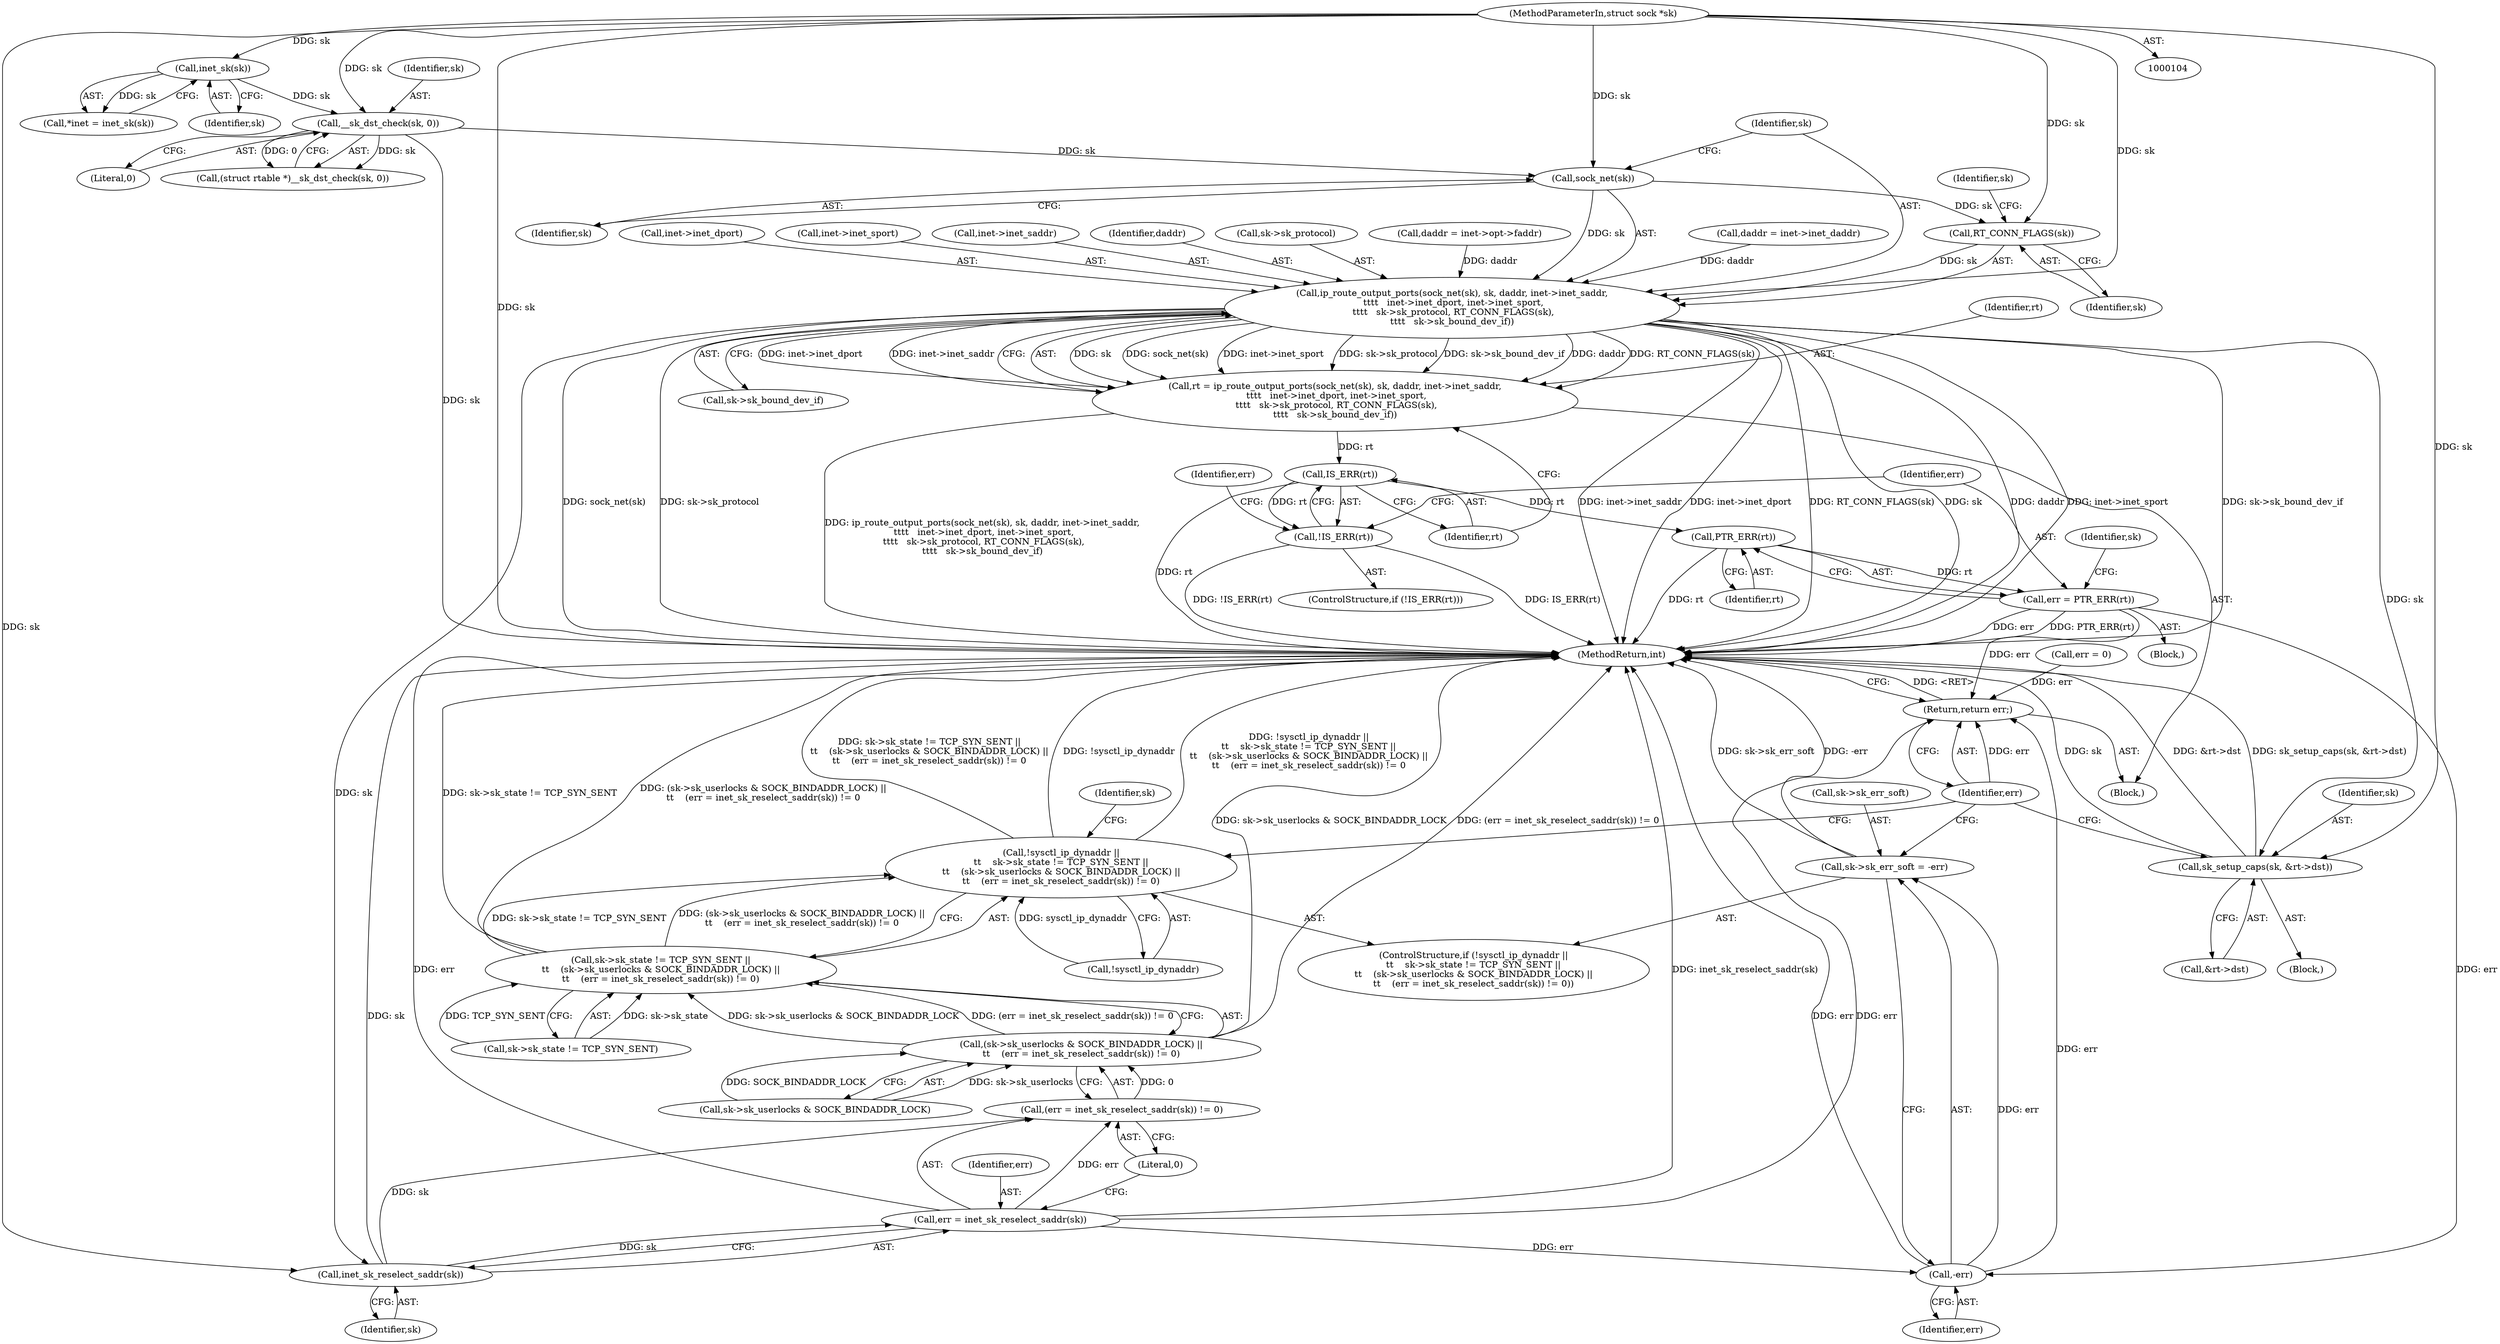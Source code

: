 digraph "0_linux_f6d8bd051c391c1c0458a30b2a7abcd939329259_2@pointer" {
"1000151" [label="(Call,sock_net(sk))"];
"1000117" [label="(Call,__sk_dst_check(sk, 0))"];
"1000110" [label="(Call,inet_sk(sk))"];
"1000105" [label="(MethodParameterIn,struct sock *sk)"];
"1000150" [label="(Call,ip_route_output_ports(sock_net(sk), sk, daddr, inet->inet_saddr,\n \t\t\t\t   inet->inet_dport, inet->inet_sport,\n \t\t\t\t   sk->sk_protocol, RT_CONN_FLAGS(sk),\n\t\t\t\t   sk->sk_bound_dev_if))"];
"1000148" [label="(Call,rt = ip_route_output_ports(sock_net(sk), sk, daddr, inet->inet_saddr,\n \t\t\t\t   inet->inet_dport, inet->inet_sport,\n \t\t\t\t   sk->sk_protocol, RT_CONN_FLAGS(sk),\n\t\t\t\t   sk->sk_bound_dev_if))"];
"1000174" [label="(Call,IS_ERR(rt))"];
"1000173" [label="(Call,!IS_ERR(rt))"];
"1000190" [label="(Call,PTR_ERR(rt))"];
"1000188" [label="(Call,err = PTR_ERR(rt))"];
"1000223" [label="(Call,-err)"];
"1000219" [label="(Call,sk->sk_err_soft = -err)"];
"1000225" [label="(Return,return err;)"];
"1000180" [label="(Call,sk_setup_caps(sk, &rt->dst))"];
"1000216" [label="(Call,inet_sk_reselect_saddr(sk))"];
"1000213" [label="(Call,(err = inet_sk_reselect_saddr(sk)) != 0)"];
"1000207" [label="(Call,(sk->sk_userlocks & SOCK_BINDADDR_LOCK) ||\n\t\t    (err = inet_sk_reselect_saddr(sk)) != 0)"];
"1000201" [label="(Call,sk->sk_state != TCP_SYN_SENT ||\n\t\t    (sk->sk_userlocks & SOCK_BINDADDR_LOCK) ||\n\t\t    (err = inet_sk_reselect_saddr(sk)) != 0)"];
"1000198" [label="(Call,!sysctl_ip_dynaddr ||\n\t\t    sk->sk_state != TCP_SYN_SENT ||\n\t\t    (sk->sk_userlocks & SOCK_BINDADDR_LOCK) ||\n\t\t    (err = inet_sk_reselect_saddr(sk)) != 0)"];
"1000214" [label="(Call,err = inet_sk_reselect_saddr(sk))"];
"1000167" [label="(Call,RT_CONN_FLAGS(sk))"];
"1000217" [label="(Identifier,sk)"];
"1000119" [label="(Literal,0)"];
"1000224" [label="(Identifier,err)"];
"1000219" [label="(Call,sk->sk_err_soft = -err)"];
"1000198" [label="(Call,!sysctl_ip_dynaddr ||\n\t\t    sk->sk_state != TCP_SYN_SENT ||\n\t\t    (sk->sk_userlocks & SOCK_BINDADDR_LOCK) ||\n\t\t    (err = inet_sk_reselect_saddr(sk)) != 0)"];
"1000150" [label="(Call,ip_route_output_ports(sock_net(sk), sk, daddr, inet->inet_saddr,\n \t\t\t\t   inet->inet_dport, inet->inet_sport,\n \t\t\t\t   sk->sk_protocol, RT_CONN_FLAGS(sk),\n\t\t\t\t   sk->sk_bound_dev_if))"];
"1000197" [label="(ControlStructure,if (!sysctl_ip_dynaddr ||\n\t\t    sk->sk_state != TCP_SYN_SENT ||\n\t\t    (sk->sk_userlocks & SOCK_BINDADDR_LOCK) ||\n\t\t    (err = inet_sk_reselect_saddr(sk)) != 0))"];
"1000158" [label="(Call,inet->inet_dport)"];
"1000202" [label="(Call,sk->sk_state != TCP_SYN_SENT)"];
"1000111" [label="(Identifier,sk)"];
"1000191" [label="(Identifier,rt)"];
"1000225" [label="(Return,return err;)"];
"1000187" [label="(Block,)"];
"1000161" [label="(Call,inet->inet_sport)"];
"1000115" [label="(Call,(struct rtable *)__sk_dst_check(sk, 0))"];
"1000215" [label="(Identifier,err)"];
"1000175" [label="(Identifier,rt)"];
"1000201" [label="(Call,sk->sk_state != TCP_SYN_SENT ||\n\t\t    (sk->sk_userlocks & SOCK_BINDADDR_LOCK) ||\n\t\t    (err = inet_sk_reselect_saddr(sk)) != 0)"];
"1000155" [label="(Call,inet->inet_saddr)"];
"1000213" [label="(Call,(err = inet_sk_reselect_saddr(sk)) != 0)"];
"1000194" [label="(Identifier,sk)"];
"1000108" [label="(Call,*inet = inet_sk(sk))"];
"1000177" [label="(Call,err = 0)"];
"1000176" [label="(Block,)"];
"1000169" [label="(Call,sk->sk_bound_dev_if)"];
"1000199" [label="(Call,!sysctl_ip_dynaddr)"];
"1000189" [label="(Identifier,err)"];
"1000214" [label="(Call,err = inet_sk_reselect_saddr(sk))"];
"1000148" [label="(Call,rt = ip_route_output_ports(sock_net(sk), sk, daddr, inet->inet_saddr,\n \t\t\t\t   inet->inet_dport, inet->inet_sport,\n \t\t\t\t   sk->sk_protocol, RT_CONN_FLAGS(sk),\n\t\t\t\t   sk->sk_bound_dev_if))"];
"1000216" [label="(Call,inet_sk_reselect_saddr(sk))"];
"1000170" [label="(Identifier,sk)"];
"1000168" [label="(Identifier,sk)"];
"1000188" [label="(Call,err = PTR_ERR(rt))"];
"1000181" [label="(Identifier,sk)"];
"1000154" [label="(Identifier,daddr)"];
"1000167" [label="(Call,RT_CONN_FLAGS(sk))"];
"1000174" [label="(Call,IS_ERR(rt))"];
"1000149" [label="(Identifier,rt)"];
"1000110" [label="(Call,inet_sk(sk))"];
"1000164" [label="(Call,sk->sk_protocol)"];
"1000190" [label="(Call,PTR_ERR(rt))"];
"1000172" [label="(ControlStructure,if (!IS_ERR(rt)))"];
"1000178" [label="(Identifier,err)"];
"1000141" [label="(Call,daddr = inet->opt->faddr)"];
"1000182" [label="(Call,&rt->dst)"];
"1000173" [label="(Call,!IS_ERR(rt))"];
"1000208" [label="(Call,sk->sk_userlocks & SOCK_BINDADDR_LOCK)"];
"1000220" [label="(Call,sk->sk_err_soft)"];
"1000153" [label="(Identifier,sk)"];
"1000151" [label="(Call,sock_net(sk))"];
"1000227" [label="(MethodReturn,int)"];
"1000126" [label="(Call,daddr = inet->inet_daddr)"];
"1000180" [label="(Call,sk_setup_caps(sk, &rt->dst))"];
"1000218" [label="(Literal,0)"];
"1000223" [label="(Call,-err)"];
"1000105" [label="(MethodParameterIn,struct sock *sk)"];
"1000152" [label="(Identifier,sk)"];
"1000221" [label="(Identifier,sk)"];
"1000207" [label="(Call,(sk->sk_userlocks & SOCK_BINDADDR_LOCK) ||\n\t\t    (err = inet_sk_reselect_saddr(sk)) != 0)"];
"1000106" [label="(Block,)"];
"1000118" [label="(Identifier,sk)"];
"1000226" [label="(Identifier,err)"];
"1000117" [label="(Call,__sk_dst_check(sk, 0))"];
"1000151" -> "1000150"  [label="AST: "];
"1000151" -> "1000152"  [label="CFG: "];
"1000152" -> "1000151"  [label="AST: "];
"1000153" -> "1000151"  [label="CFG: "];
"1000151" -> "1000150"  [label="DDG: sk"];
"1000117" -> "1000151"  [label="DDG: sk"];
"1000105" -> "1000151"  [label="DDG: sk"];
"1000151" -> "1000167"  [label="DDG: sk"];
"1000117" -> "1000115"  [label="AST: "];
"1000117" -> "1000119"  [label="CFG: "];
"1000118" -> "1000117"  [label="AST: "];
"1000119" -> "1000117"  [label="AST: "];
"1000115" -> "1000117"  [label="CFG: "];
"1000117" -> "1000227"  [label="DDG: sk"];
"1000117" -> "1000115"  [label="DDG: sk"];
"1000117" -> "1000115"  [label="DDG: 0"];
"1000110" -> "1000117"  [label="DDG: sk"];
"1000105" -> "1000117"  [label="DDG: sk"];
"1000110" -> "1000108"  [label="AST: "];
"1000110" -> "1000111"  [label="CFG: "];
"1000111" -> "1000110"  [label="AST: "];
"1000108" -> "1000110"  [label="CFG: "];
"1000110" -> "1000108"  [label="DDG: sk"];
"1000105" -> "1000110"  [label="DDG: sk"];
"1000105" -> "1000104"  [label="AST: "];
"1000105" -> "1000227"  [label="DDG: sk"];
"1000105" -> "1000150"  [label="DDG: sk"];
"1000105" -> "1000167"  [label="DDG: sk"];
"1000105" -> "1000180"  [label="DDG: sk"];
"1000105" -> "1000216"  [label="DDG: sk"];
"1000150" -> "1000148"  [label="AST: "];
"1000150" -> "1000169"  [label="CFG: "];
"1000153" -> "1000150"  [label="AST: "];
"1000154" -> "1000150"  [label="AST: "];
"1000155" -> "1000150"  [label="AST: "];
"1000158" -> "1000150"  [label="AST: "];
"1000161" -> "1000150"  [label="AST: "];
"1000164" -> "1000150"  [label="AST: "];
"1000167" -> "1000150"  [label="AST: "];
"1000169" -> "1000150"  [label="AST: "];
"1000148" -> "1000150"  [label="CFG: "];
"1000150" -> "1000227"  [label="DDG: sock_net(sk)"];
"1000150" -> "1000227"  [label="DDG: sk->sk_protocol"];
"1000150" -> "1000227"  [label="DDG: sk->sk_bound_dev_if"];
"1000150" -> "1000227"  [label="DDG: inet->inet_saddr"];
"1000150" -> "1000227"  [label="DDG: inet->inet_dport"];
"1000150" -> "1000227"  [label="DDG: RT_CONN_FLAGS(sk)"];
"1000150" -> "1000227"  [label="DDG: sk"];
"1000150" -> "1000227"  [label="DDG: daddr"];
"1000150" -> "1000227"  [label="DDG: inet->inet_sport"];
"1000150" -> "1000148"  [label="DDG: sk"];
"1000150" -> "1000148"  [label="DDG: sock_net(sk)"];
"1000150" -> "1000148"  [label="DDG: inet->inet_sport"];
"1000150" -> "1000148"  [label="DDG: sk->sk_protocol"];
"1000150" -> "1000148"  [label="DDG: sk->sk_bound_dev_if"];
"1000150" -> "1000148"  [label="DDG: daddr"];
"1000150" -> "1000148"  [label="DDG: RT_CONN_FLAGS(sk)"];
"1000150" -> "1000148"  [label="DDG: inet->inet_dport"];
"1000150" -> "1000148"  [label="DDG: inet->inet_saddr"];
"1000167" -> "1000150"  [label="DDG: sk"];
"1000141" -> "1000150"  [label="DDG: daddr"];
"1000126" -> "1000150"  [label="DDG: daddr"];
"1000150" -> "1000180"  [label="DDG: sk"];
"1000150" -> "1000216"  [label="DDG: sk"];
"1000148" -> "1000106"  [label="AST: "];
"1000149" -> "1000148"  [label="AST: "];
"1000175" -> "1000148"  [label="CFG: "];
"1000148" -> "1000227"  [label="DDG: ip_route_output_ports(sock_net(sk), sk, daddr, inet->inet_saddr,\n \t\t\t\t   inet->inet_dport, inet->inet_sport,\n \t\t\t\t   sk->sk_protocol, RT_CONN_FLAGS(sk),\n\t\t\t\t   sk->sk_bound_dev_if)"];
"1000148" -> "1000174"  [label="DDG: rt"];
"1000174" -> "1000173"  [label="AST: "];
"1000174" -> "1000175"  [label="CFG: "];
"1000175" -> "1000174"  [label="AST: "];
"1000173" -> "1000174"  [label="CFG: "];
"1000174" -> "1000227"  [label="DDG: rt"];
"1000174" -> "1000173"  [label="DDG: rt"];
"1000174" -> "1000190"  [label="DDG: rt"];
"1000173" -> "1000172"  [label="AST: "];
"1000178" -> "1000173"  [label="CFG: "];
"1000189" -> "1000173"  [label="CFG: "];
"1000173" -> "1000227"  [label="DDG: !IS_ERR(rt)"];
"1000173" -> "1000227"  [label="DDG: IS_ERR(rt)"];
"1000190" -> "1000188"  [label="AST: "];
"1000190" -> "1000191"  [label="CFG: "];
"1000191" -> "1000190"  [label="AST: "];
"1000188" -> "1000190"  [label="CFG: "];
"1000190" -> "1000227"  [label="DDG: rt"];
"1000190" -> "1000188"  [label="DDG: rt"];
"1000188" -> "1000187"  [label="AST: "];
"1000189" -> "1000188"  [label="AST: "];
"1000194" -> "1000188"  [label="CFG: "];
"1000188" -> "1000227"  [label="DDG: PTR_ERR(rt)"];
"1000188" -> "1000227"  [label="DDG: err"];
"1000188" -> "1000223"  [label="DDG: err"];
"1000188" -> "1000225"  [label="DDG: err"];
"1000223" -> "1000219"  [label="AST: "];
"1000223" -> "1000224"  [label="CFG: "];
"1000224" -> "1000223"  [label="AST: "];
"1000219" -> "1000223"  [label="CFG: "];
"1000223" -> "1000227"  [label="DDG: err"];
"1000223" -> "1000219"  [label="DDG: err"];
"1000214" -> "1000223"  [label="DDG: err"];
"1000223" -> "1000225"  [label="DDG: err"];
"1000219" -> "1000197"  [label="AST: "];
"1000220" -> "1000219"  [label="AST: "];
"1000226" -> "1000219"  [label="CFG: "];
"1000219" -> "1000227"  [label="DDG: -err"];
"1000219" -> "1000227"  [label="DDG: sk->sk_err_soft"];
"1000225" -> "1000106"  [label="AST: "];
"1000225" -> "1000226"  [label="CFG: "];
"1000226" -> "1000225"  [label="AST: "];
"1000227" -> "1000225"  [label="CFG: "];
"1000225" -> "1000227"  [label="DDG: <RET>"];
"1000226" -> "1000225"  [label="DDG: err"];
"1000177" -> "1000225"  [label="DDG: err"];
"1000214" -> "1000225"  [label="DDG: err"];
"1000180" -> "1000176"  [label="AST: "];
"1000180" -> "1000182"  [label="CFG: "];
"1000181" -> "1000180"  [label="AST: "];
"1000182" -> "1000180"  [label="AST: "];
"1000226" -> "1000180"  [label="CFG: "];
"1000180" -> "1000227"  [label="DDG: sk"];
"1000180" -> "1000227"  [label="DDG: &rt->dst"];
"1000180" -> "1000227"  [label="DDG: sk_setup_caps(sk, &rt->dst)"];
"1000216" -> "1000214"  [label="AST: "];
"1000216" -> "1000217"  [label="CFG: "];
"1000217" -> "1000216"  [label="AST: "];
"1000214" -> "1000216"  [label="CFG: "];
"1000216" -> "1000227"  [label="DDG: sk"];
"1000216" -> "1000213"  [label="DDG: sk"];
"1000216" -> "1000214"  [label="DDG: sk"];
"1000213" -> "1000207"  [label="AST: "];
"1000213" -> "1000218"  [label="CFG: "];
"1000214" -> "1000213"  [label="AST: "];
"1000218" -> "1000213"  [label="AST: "];
"1000207" -> "1000213"  [label="CFG: "];
"1000213" -> "1000207"  [label="DDG: 0"];
"1000214" -> "1000213"  [label="DDG: err"];
"1000207" -> "1000201"  [label="AST: "];
"1000207" -> "1000208"  [label="CFG: "];
"1000208" -> "1000207"  [label="AST: "];
"1000201" -> "1000207"  [label="CFG: "];
"1000207" -> "1000227"  [label="DDG: sk->sk_userlocks & SOCK_BINDADDR_LOCK"];
"1000207" -> "1000227"  [label="DDG: (err = inet_sk_reselect_saddr(sk)) != 0"];
"1000207" -> "1000201"  [label="DDG: sk->sk_userlocks & SOCK_BINDADDR_LOCK"];
"1000207" -> "1000201"  [label="DDG: (err = inet_sk_reselect_saddr(sk)) != 0"];
"1000208" -> "1000207"  [label="DDG: sk->sk_userlocks"];
"1000208" -> "1000207"  [label="DDG: SOCK_BINDADDR_LOCK"];
"1000201" -> "1000198"  [label="AST: "];
"1000201" -> "1000202"  [label="CFG: "];
"1000202" -> "1000201"  [label="AST: "];
"1000198" -> "1000201"  [label="CFG: "];
"1000201" -> "1000227"  [label="DDG: (sk->sk_userlocks & SOCK_BINDADDR_LOCK) ||\n\t\t    (err = inet_sk_reselect_saddr(sk)) != 0"];
"1000201" -> "1000227"  [label="DDG: sk->sk_state != TCP_SYN_SENT"];
"1000201" -> "1000198"  [label="DDG: sk->sk_state != TCP_SYN_SENT"];
"1000201" -> "1000198"  [label="DDG: (sk->sk_userlocks & SOCK_BINDADDR_LOCK) ||\n\t\t    (err = inet_sk_reselect_saddr(sk)) != 0"];
"1000202" -> "1000201"  [label="DDG: sk->sk_state"];
"1000202" -> "1000201"  [label="DDG: TCP_SYN_SENT"];
"1000198" -> "1000197"  [label="AST: "];
"1000198" -> "1000199"  [label="CFG: "];
"1000199" -> "1000198"  [label="AST: "];
"1000221" -> "1000198"  [label="CFG: "];
"1000226" -> "1000198"  [label="CFG: "];
"1000198" -> "1000227"  [label="DDG: sk->sk_state != TCP_SYN_SENT ||\n\t\t    (sk->sk_userlocks & SOCK_BINDADDR_LOCK) ||\n\t\t    (err = inet_sk_reselect_saddr(sk)) != 0"];
"1000198" -> "1000227"  [label="DDG: !sysctl_ip_dynaddr"];
"1000198" -> "1000227"  [label="DDG: !sysctl_ip_dynaddr ||\n\t\t    sk->sk_state != TCP_SYN_SENT ||\n\t\t    (sk->sk_userlocks & SOCK_BINDADDR_LOCK) ||\n\t\t    (err = inet_sk_reselect_saddr(sk)) != 0"];
"1000199" -> "1000198"  [label="DDG: sysctl_ip_dynaddr"];
"1000215" -> "1000214"  [label="AST: "];
"1000218" -> "1000214"  [label="CFG: "];
"1000214" -> "1000227"  [label="DDG: inet_sk_reselect_saddr(sk)"];
"1000214" -> "1000227"  [label="DDG: err"];
"1000167" -> "1000168"  [label="CFG: "];
"1000168" -> "1000167"  [label="AST: "];
"1000170" -> "1000167"  [label="CFG: "];
}
